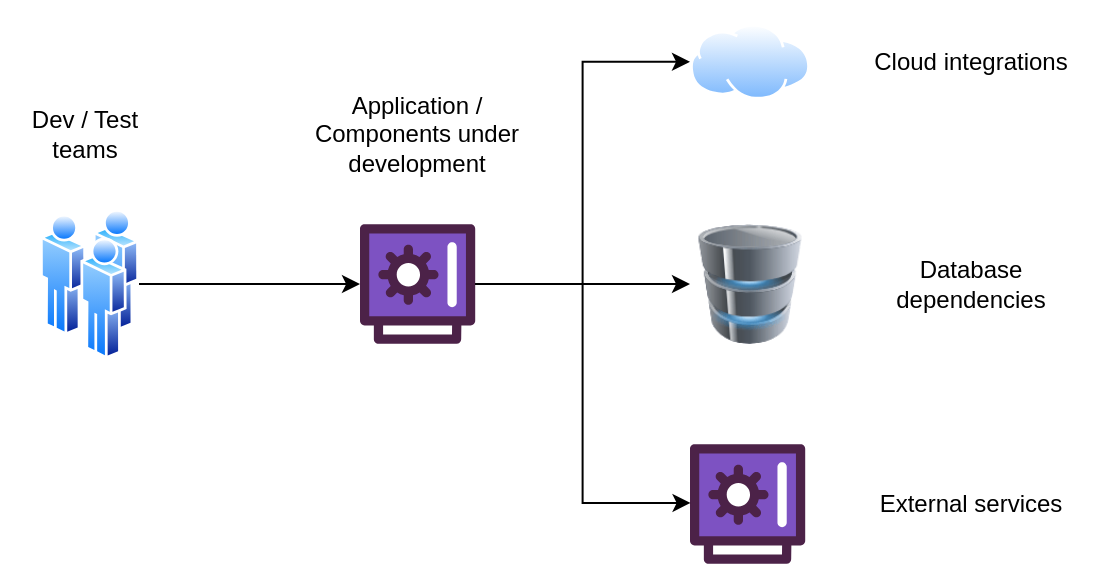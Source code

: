 <mxfile version="28.2.5">
  <diagram name="Page-1" id="OETDO_wT-vaZLfYeogFx">
    <mxGraphModel dx="1451" dy="768" grid="1" gridSize="10" guides="1" tooltips="1" connect="1" arrows="1" fold="1" page="1" pageScale="1" pageWidth="850" pageHeight="1100" math="0" shadow="0">
      <root>
        <mxCell id="0" />
        <mxCell id="1" parent="0" />
        <mxCell id="0sxEF5XDNKmsbEsCBIEf-7" style="edgeStyle=orthogonalEdgeStyle;rounded=0;orthogonalLoop=1;jettySize=auto;html=1;" parent="1" source="0sxEF5XDNKmsbEsCBIEf-1" target="0sxEF5XDNKmsbEsCBIEf-5" edge="1">
          <mxGeometry relative="1" as="geometry" />
        </mxCell>
        <mxCell id="0sxEF5XDNKmsbEsCBIEf-1" value="" style="image;aspect=fixed;perimeter=ellipsePerimeter;html=1;align=center;shadow=0;dashed=0;spacingTop=3;image=img/lib/active_directory/users.svg;" parent="1" vertex="1">
          <mxGeometry x="180" y="282.5" width="49.5" height="75" as="geometry" />
        </mxCell>
        <mxCell id="0sxEF5XDNKmsbEsCBIEf-3" value="" style="image;aspect=fixed;perimeter=ellipsePerimeter;html=1;align=center;shadow=0;dashed=0;spacingTop=3;image=img/lib/active_directory/internet_cloud.svg;" parent="1" vertex="1">
          <mxGeometry x="505" y="190" width="60" height="37.8" as="geometry" />
        </mxCell>
        <mxCell id="0sxEF5XDNKmsbEsCBIEf-4" value="" style="image;html=1;image=img/lib/clip_art/computers/Database_128x128.png" parent="1" vertex="1">
          <mxGeometry x="505" y="290" width="60" height="60" as="geometry" />
        </mxCell>
        <mxCell id="0sxEF5XDNKmsbEsCBIEf-8" style="edgeStyle=orthogonalEdgeStyle;rounded=0;orthogonalLoop=1;jettySize=auto;html=1;" parent="1" source="0sxEF5XDNKmsbEsCBIEf-5" target="0sxEF5XDNKmsbEsCBIEf-4" edge="1">
          <mxGeometry relative="1" as="geometry" />
        </mxCell>
        <mxCell id="0sxEF5XDNKmsbEsCBIEf-9" style="edgeStyle=orthogonalEdgeStyle;rounded=0;orthogonalLoop=1;jettySize=auto;html=1;entryX=0;entryY=0.5;entryDx=0;entryDy=0;" parent="1" source="0sxEF5XDNKmsbEsCBIEf-5" target="0sxEF5XDNKmsbEsCBIEf-3" edge="1">
          <mxGeometry relative="1" as="geometry" />
        </mxCell>
        <mxCell id="0sxEF5XDNKmsbEsCBIEf-5" value="" style="verticalLabelPosition=bottom;aspect=fixed;html=1;shape=mxgraph.salesforce.financial_services;fillColorStyles=fillColor2,fillColor3,fillColor4;fillColor2=light-dark(#4C2248,#66CC00);fillColor3=light-dark(#7D52C2,#B3FF66);fillColor4=#ffffff;fillColor=#60a917;strokeColor=#2D7600;fontColor=#ffffff;" parent="1" vertex="1">
          <mxGeometry x="340" y="290" width="57.6" height="60" as="geometry" />
        </mxCell>
        <mxCell id="0sxEF5XDNKmsbEsCBIEf-6" value="" style="verticalLabelPosition=bottom;aspect=fixed;html=1;shape=mxgraph.salesforce.financial_services;fillColorStyles=fillColor2,fillColor3,fillColor4;fillColor2=#4c2248;fillColor3=#7d52c2;fillColor4=#ffffff;fillColor=none;strokeColor=none;" parent="1" vertex="1">
          <mxGeometry x="505" y="400" width="57.6" height="60" as="geometry" />
        </mxCell>
        <mxCell id="0sxEF5XDNKmsbEsCBIEf-10" style="edgeStyle=orthogonalEdgeStyle;rounded=0;orthogonalLoop=1;jettySize=auto;html=1;entryX=0.005;entryY=0.491;entryDx=0;entryDy=0;entryPerimeter=0;" parent="1" source="0sxEF5XDNKmsbEsCBIEf-5" target="0sxEF5XDNKmsbEsCBIEf-6" edge="1">
          <mxGeometry relative="1" as="geometry" />
        </mxCell>
        <mxCell id="xVZmTRgNB_iH6yjcrapg-1" value="Dev / Test teams" style="text;html=1;align=center;verticalAlign=middle;whiteSpace=wrap;rounded=0;" vertex="1" parent="1">
          <mxGeometry x="160" y="230" width="85.25" height="30" as="geometry" />
        </mxCell>
        <mxCell id="xVZmTRgNB_iH6yjcrapg-2" value="Application / Components under development" style="text;html=1;align=center;verticalAlign=middle;whiteSpace=wrap;rounded=0;" vertex="1" parent="1">
          <mxGeometry x="303.09" y="215" width="131.42" height="60" as="geometry" />
        </mxCell>
        <mxCell id="xVZmTRgNB_iH6yjcrapg-3" value="Cloud integrations" style="text;html=1;align=center;verticalAlign=middle;whiteSpace=wrap;rounded=0;" vertex="1" parent="1">
          <mxGeometry x="580" y="178.9" width="131.42" height="60" as="geometry" />
        </mxCell>
        <mxCell id="xVZmTRgNB_iH6yjcrapg-4" value="Database dependencies" style="text;html=1;align=center;verticalAlign=middle;whiteSpace=wrap;rounded=0;" vertex="1" parent="1">
          <mxGeometry x="580" y="290" width="131.42" height="60" as="geometry" />
        </mxCell>
        <mxCell id="xVZmTRgNB_iH6yjcrapg-5" value="External services" style="text;html=1;align=center;verticalAlign=middle;whiteSpace=wrap;rounded=0;" vertex="1" parent="1">
          <mxGeometry x="580" y="400" width="131.42" height="60" as="geometry" />
        </mxCell>
      </root>
    </mxGraphModel>
  </diagram>
</mxfile>
